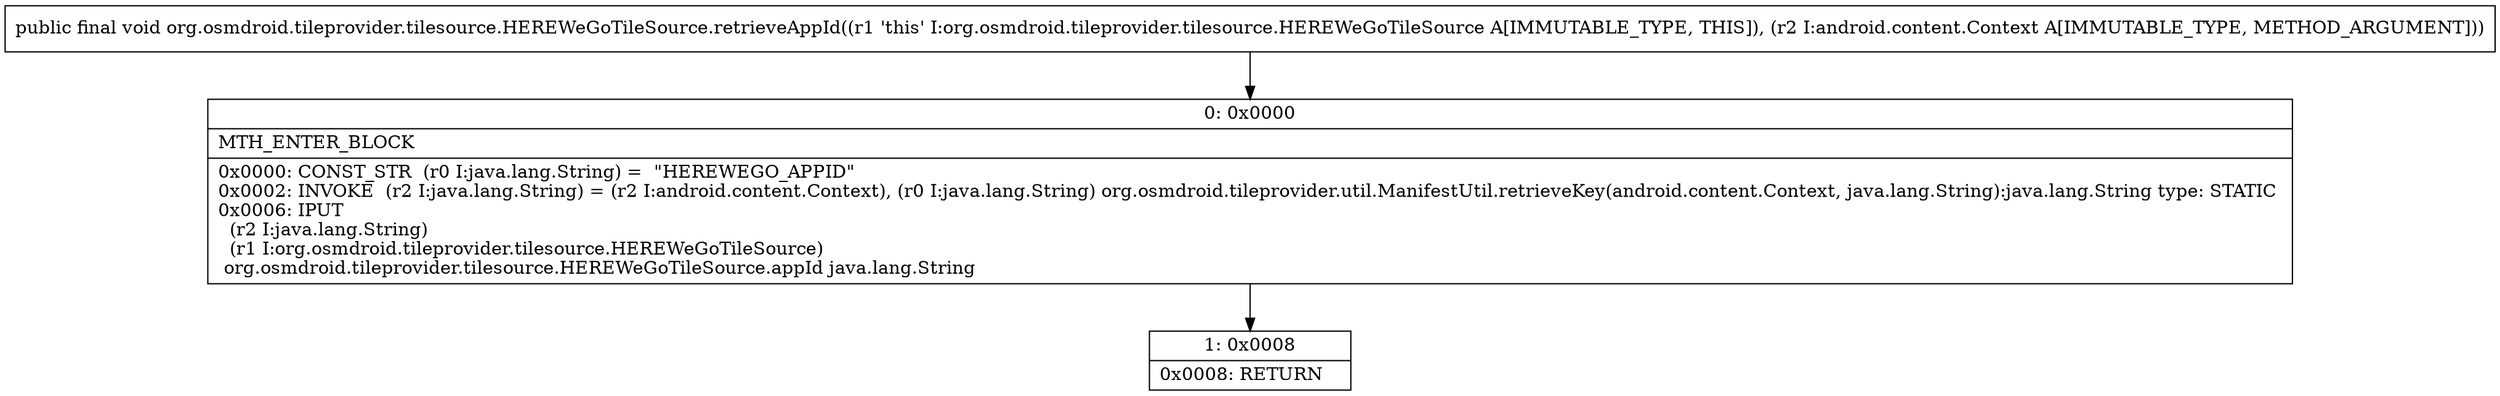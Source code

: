 digraph "CFG fororg.osmdroid.tileprovider.tilesource.HEREWeGoTileSource.retrieveAppId(Landroid\/content\/Context;)V" {
Node_0 [shape=record,label="{0\:\ 0x0000|MTH_ENTER_BLOCK\l|0x0000: CONST_STR  (r0 I:java.lang.String) =  \"HEREWEGO_APPID\" \l0x0002: INVOKE  (r2 I:java.lang.String) = (r2 I:android.content.Context), (r0 I:java.lang.String) org.osmdroid.tileprovider.util.ManifestUtil.retrieveKey(android.content.Context, java.lang.String):java.lang.String type: STATIC \l0x0006: IPUT  \l  (r2 I:java.lang.String)\l  (r1 I:org.osmdroid.tileprovider.tilesource.HEREWeGoTileSource)\l org.osmdroid.tileprovider.tilesource.HEREWeGoTileSource.appId java.lang.String \l}"];
Node_1 [shape=record,label="{1\:\ 0x0008|0x0008: RETURN   \l}"];
MethodNode[shape=record,label="{public final void org.osmdroid.tileprovider.tilesource.HEREWeGoTileSource.retrieveAppId((r1 'this' I:org.osmdroid.tileprovider.tilesource.HEREWeGoTileSource A[IMMUTABLE_TYPE, THIS]), (r2 I:android.content.Context A[IMMUTABLE_TYPE, METHOD_ARGUMENT])) }"];
MethodNode -> Node_0;
Node_0 -> Node_1;
}

